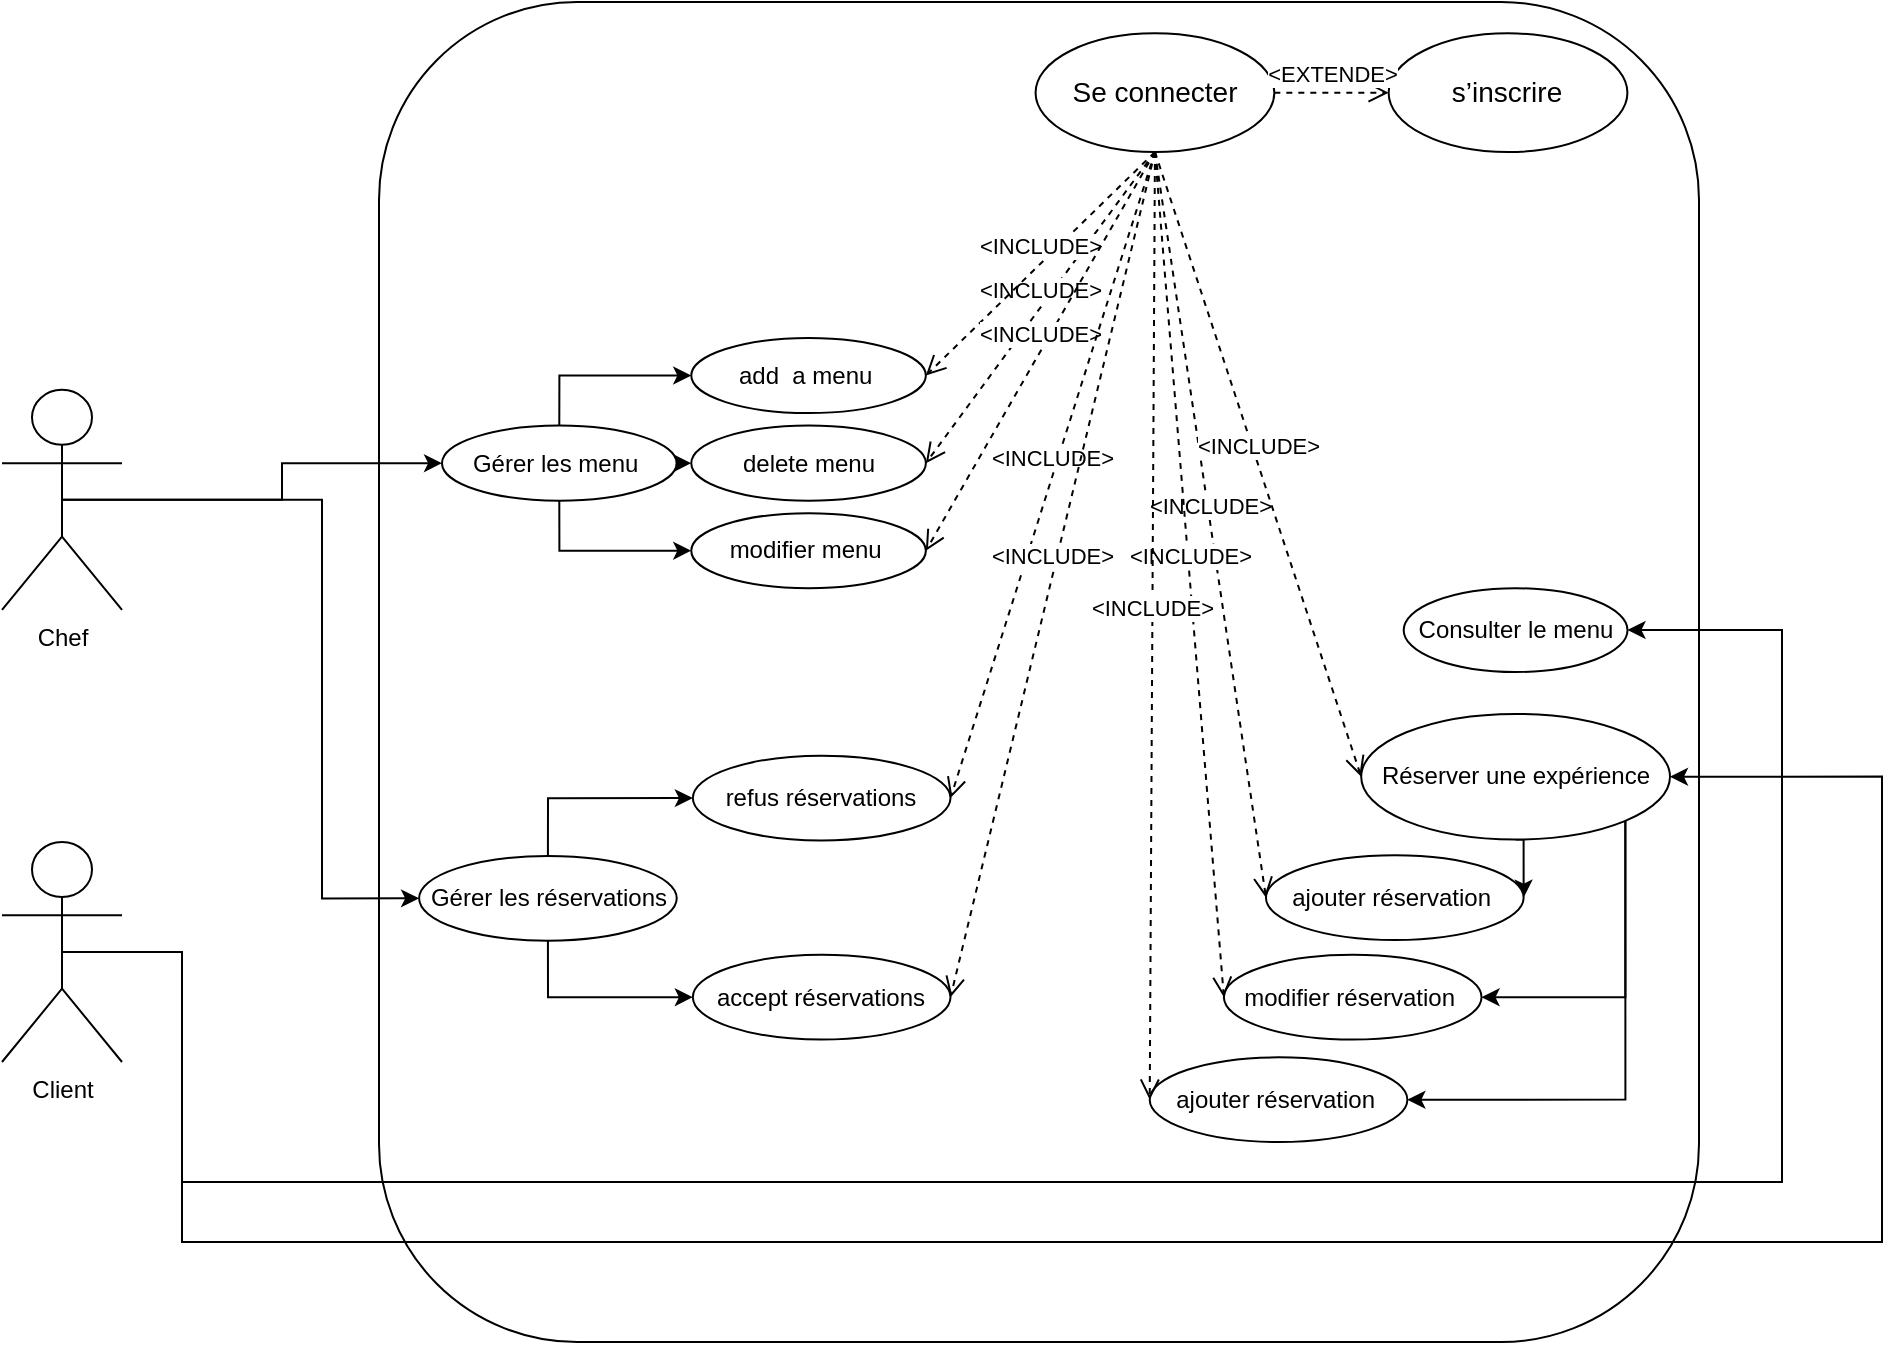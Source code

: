 <mxfile version="25.0.3">
  <diagram name="Cas d&#39;Utilisation - Site de Chef" id="0">
    <mxGraphModel dx="1313" dy="764" grid="1" gridSize="10" guides="1" tooltips="1" connect="1" arrows="1" fold="1" page="1" pageScale="1" pageWidth="827" pageHeight="1169" math="0" shadow="0">
      <root>
        <mxCell id="0" />
        <mxCell id="1" parent="0" />
        <mxCell id="n1BLr8j_k7cR6PfrQjGk-33" value="" style="group" parent="1" vertex="1" connectable="0">
          <mxGeometry x="428.5" y="110" width="671.5" height="670" as="geometry" />
        </mxCell>
        <mxCell id="n1BLr8j_k7cR6PfrQjGk-32" value="" style="rounded=1;whiteSpace=wrap;html=1;" parent="n1BLr8j_k7cR6PfrQjGk-33" vertex="1">
          <mxGeometry width="660" height="670" as="geometry" />
        </mxCell>
        <mxCell id="menu" value="Consulter le menu" style="ellipse;whiteSpace=wrap;html=1;" parent="n1BLr8j_k7cR6PfrQjGk-33" vertex="1">
          <mxGeometry x="512.344" y="293.125" width="111.91" height="41.875" as="geometry" />
        </mxCell>
        <mxCell id="YgtPfavstE1vIdAK9YmY-74" style="edgeStyle=orthogonalEdgeStyle;rounded=0;orthogonalLoop=1;jettySize=auto;html=1;exitX=0.5;exitY=1;exitDx=0;exitDy=0;entryX=1;entryY=0.5;entryDx=0;entryDy=0;" parent="n1BLr8j_k7cR6PfrQjGk-33" source="reserver" target="YgtPfavstE1vIdAK9YmY-25" edge="1">
          <mxGeometry relative="1" as="geometry" />
        </mxCell>
        <mxCell id="YgtPfavstE1vIdAK9YmY-75" style="edgeStyle=orthogonalEdgeStyle;rounded=0;orthogonalLoop=1;jettySize=auto;html=1;exitX=1;exitY=1;exitDx=0;exitDy=0;entryX=1;entryY=0.5;entryDx=0;entryDy=0;" parent="n1BLr8j_k7cR6PfrQjGk-33" source="reserver" target="YgtPfavstE1vIdAK9YmY-26" edge="1">
          <mxGeometry relative="1" as="geometry" />
        </mxCell>
        <mxCell id="YgtPfavstE1vIdAK9YmY-76" style="edgeStyle=orthogonalEdgeStyle;rounded=0;orthogonalLoop=1;jettySize=auto;html=1;exitX=1;exitY=1;exitDx=0;exitDy=0;entryX=1;entryY=0.5;entryDx=0;entryDy=0;" parent="n1BLr8j_k7cR6PfrQjGk-33" source="reserver" target="YgtPfavstE1vIdAK9YmY-59" edge="1">
          <mxGeometry relative="1" as="geometry" />
        </mxCell>
        <mxCell id="reserver" value="Réserver une expérience" style="ellipse;whiteSpace=wrap;html=1;" parent="n1BLr8j_k7cR6PfrQjGk-33" vertex="1">
          <mxGeometry x="491.097" y="355.938" width="154.405" height="62.812" as="geometry" />
        </mxCell>
        <mxCell id="n1BLr8j_k7cR6PfrQjGk-5" value="&lt;span style=&quot;font-family: &amp;quot;Nunito Sans&amp;quot;, sans-serif; font-size: 14px; text-align: left; background-color: rgb(255, 255, 255);&quot;&gt;Se connecter&lt;/span&gt;" style="ellipse;whiteSpace=wrap;html=1;" parent="n1BLr8j_k7cR6PfrQjGk-33" vertex="1">
          <mxGeometry x="328.288" y="15.681" width="119.378" height="59.316" as="geometry" />
        </mxCell>
        <mxCell id="n1BLr8j_k7cR6PfrQjGk-23" value="" style="group" parent="n1BLr8j_k7cR6PfrQjGk-33" vertex="1" connectable="0">
          <mxGeometry x="31.502" y="168.013" width="241.93" height="125.112" as="geometry" />
        </mxCell>
        <mxCell id="n1BLr8j_k7cR6PfrQjGk-25" style="edgeStyle=orthogonalEdgeStyle;rounded=0;orthogonalLoop=1;jettySize=auto;html=1;exitX=0.5;exitY=0;exitDx=0;exitDy=0;entryX=0;entryY=0.5;entryDx=0;entryDy=0;" parent="n1BLr8j_k7cR6PfrQjGk-23" source="n1BLr8j_k7cR6PfrQjGk-4" target="n1BLr8j_k7cR6PfrQjGk-7" edge="1">
          <mxGeometry relative="1" as="geometry" />
        </mxCell>
        <mxCell id="n1BLr8j_k7cR6PfrQjGk-26" style="edgeStyle=orthogonalEdgeStyle;rounded=0;orthogonalLoop=1;jettySize=auto;html=1;exitX=0.5;exitY=1;exitDx=0;exitDy=0;entryX=0;entryY=0.5;entryDx=0;entryDy=0;" parent="n1BLr8j_k7cR6PfrQjGk-23" source="n1BLr8j_k7cR6PfrQjGk-4" target="n1BLr8j_k7cR6PfrQjGk-8" edge="1">
          <mxGeometry relative="1" as="geometry" />
        </mxCell>
        <mxCell id="n1BLr8j_k7cR6PfrQjGk-27" style="edgeStyle=orthogonalEdgeStyle;rounded=0;orthogonalLoop=1;jettySize=auto;html=1;exitX=1;exitY=0.5;exitDx=0;exitDy=0;entryX=0;entryY=0.5;entryDx=0;entryDy=0;" parent="n1BLr8j_k7cR6PfrQjGk-23" source="n1BLr8j_k7cR6PfrQjGk-4" target="n1BLr8j_k7cR6PfrQjGk-9" edge="1">
          <mxGeometry relative="1" as="geometry" />
        </mxCell>
        <mxCell id="n1BLr8j_k7cR6PfrQjGk-4" value="Gérer les menu&amp;nbsp;" style="ellipse;whiteSpace=wrap;html=1;" parent="n1BLr8j_k7cR6PfrQjGk-23" vertex="1">
          <mxGeometry y="43.789" width="117.3" height="37.534" as="geometry" />
        </mxCell>
        <mxCell id="n1BLr8j_k7cR6PfrQjGk-7" value="add&amp;nbsp; a menu&amp;nbsp;" style="ellipse;whiteSpace=wrap;html=1;" parent="n1BLr8j_k7cR6PfrQjGk-23" vertex="1">
          <mxGeometry x="124.631" width="117.3" height="37.534" as="geometry" />
        </mxCell>
        <mxCell id="n1BLr8j_k7cR6PfrQjGk-8" value="modifier menu&amp;nbsp;" style="ellipse;whiteSpace=wrap;html=1;" parent="n1BLr8j_k7cR6PfrQjGk-23" vertex="1">
          <mxGeometry x="124.631" y="87.578" width="117.3" height="37.534" as="geometry" />
        </mxCell>
        <mxCell id="n1BLr8j_k7cR6PfrQjGk-9" value="delete menu" style="ellipse;whiteSpace=wrap;html=1;" parent="n1BLr8j_k7cR6PfrQjGk-23" vertex="1">
          <mxGeometry x="124.631" y="43.789" width="117.3" height="37.534" as="geometry" />
        </mxCell>
        <mxCell id="n1BLr8j_k7cR6PfrQjGk-24" value="" style="group" parent="n1BLr8j_k7cR6PfrQjGk-33" vertex="1" connectable="0">
          <mxGeometry x="20.045" y="376.875" width="265.704" height="141.893" as="geometry" />
        </mxCell>
        <mxCell id="n1BLr8j_k7cR6PfrQjGk-28" style="edgeStyle=orthogonalEdgeStyle;rounded=0;orthogonalLoop=1;jettySize=auto;html=1;exitX=0.5;exitY=0;exitDx=0;exitDy=0;entryX=0;entryY=0.5;entryDx=0;entryDy=0;" parent="n1BLr8j_k7cR6PfrQjGk-24" source="gerer" target="n1BLr8j_k7cR6PfrQjGk-16" edge="1">
          <mxGeometry relative="1" as="geometry" />
        </mxCell>
        <mxCell id="n1BLr8j_k7cR6PfrQjGk-29" style="edgeStyle=orthogonalEdgeStyle;rounded=0;orthogonalLoop=1;jettySize=auto;html=1;exitX=0.5;exitY=1;exitDx=0;exitDy=0;entryX=0;entryY=0.5;entryDx=0;entryDy=0;" parent="n1BLr8j_k7cR6PfrQjGk-24" source="gerer" target="n1BLr8j_k7cR6PfrQjGk-17" edge="1">
          <mxGeometry relative="1" as="geometry" />
        </mxCell>
        <mxCell id="gerer" value="Gérer les réservations" style="ellipse;whiteSpace=wrap;html=1;rotation=0;" parent="n1BLr8j_k7cR6PfrQjGk-24" vertex="1">
          <mxGeometry y="50.122" width="128.826" height="42.356" as="geometry" />
        </mxCell>
        <mxCell id="n1BLr8j_k7cR6PfrQjGk-16" value="refus réservations" style="ellipse;whiteSpace=wrap;html=1;rotation=0;" parent="n1BLr8j_k7cR6PfrQjGk-24" vertex="1">
          <mxGeometry x="136.878" width="128.826" height="42.356" as="geometry" />
        </mxCell>
        <mxCell id="n1BLr8j_k7cR6PfrQjGk-17" value="accept réservations" style="ellipse;whiteSpace=wrap;html=1;rotation=0;" parent="n1BLr8j_k7cR6PfrQjGk-24" vertex="1">
          <mxGeometry x="136.878" y="99.537" width="128.826" height="42.356" as="geometry" />
        </mxCell>
        <mxCell id="YgtPfavstE1vIdAK9YmY-2" value="&lt;span style=&quot;font-family: &amp;quot;Nunito Sans&amp;quot;, sans-serif; font-size: 14px; text-align: left; background-color: rgb(255, 255, 255);&quot;&gt;s’inscrire&lt;/span&gt;" style="ellipse;whiteSpace=wrap;html=1;" parent="n1BLr8j_k7cR6PfrQjGk-33" vertex="1">
          <mxGeometry x="504.828" y="15.681" width="119.378" height="59.316" as="geometry" />
        </mxCell>
        <mxCell id="YgtPfavstE1vIdAK9YmY-15" value="&amp;lt;INCLUDE&amp;gt;" style="html=1;verticalAlign=bottom;endArrow=open;dashed=1;endSize=8;curved=0;rounded=0;exitX=0.5;exitY=1;exitDx=0;exitDy=0;entryX=1;entryY=0.5;entryDx=0;entryDy=0;" parent="n1BLr8j_k7cR6PfrQjGk-33" source="n1BLr8j_k7cR6PfrQjGk-5" target="n1BLr8j_k7cR6PfrQjGk-9" edge="1">
          <mxGeometry relative="1" as="geometry">
            <mxPoint x="248.704" y="377.766" as="sourcePoint" />
            <mxPoint x="149.222" y="377.766" as="targetPoint" />
          </mxGeometry>
        </mxCell>
        <mxCell id="YgtPfavstE1vIdAK9YmY-10" value="&amp;lt;INCLUDE&amp;gt;" style="html=1;verticalAlign=bottom;endArrow=open;dashed=1;endSize=8;curved=0;rounded=0;exitX=0.5;exitY=1;exitDx=0;exitDy=0;entryX=1;entryY=0.5;entryDx=0;entryDy=0;" parent="n1BLr8j_k7cR6PfrQjGk-33" source="n1BLr8j_k7cR6PfrQjGk-5" target="n1BLr8j_k7cR6PfrQjGk-7" edge="1">
          <mxGeometry relative="1" as="geometry">
            <mxPoint x="248.704" y="377.766" as="sourcePoint" />
            <mxPoint x="328.289" y="192.447" as="targetPoint" />
          </mxGeometry>
        </mxCell>
        <mxCell id="YgtPfavstE1vIdAK9YmY-16" value="&amp;lt;INCLUDE&amp;gt;" style="html=1;verticalAlign=bottom;endArrow=open;dashed=1;endSize=8;curved=0;rounded=0;exitX=0.5;exitY=1;exitDx=0;exitDy=0;entryX=1;entryY=0.5;entryDx=0;entryDy=0;" parent="n1BLr8j_k7cR6PfrQjGk-33" source="n1BLr8j_k7cR6PfrQjGk-5" target="n1BLr8j_k7cR6PfrQjGk-8" edge="1">
          <mxGeometry relative="1" as="geometry">
            <mxPoint x="248.704" y="377.766" as="sourcePoint" />
            <mxPoint x="149.222" y="377.766" as="targetPoint" />
          </mxGeometry>
        </mxCell>
        <mxCell id="YgtPfavstE1vIdAK9YmY-18" value="&amp;lt;INCLUDE&amp;gt;" style="html=1;verticalAlign=bottom;endArrow=open;dashed=1;endSize=8;curved=0;rounded=0;exitX=0.5;exitY=1;exitDx=0;exitDy=0;entryX=1;entryY=0.5;entryDx=0;entryDy=0;" parent="n1BLr8j_k7cR6PfrQjGk-33" source="n1BLr8j_k7cR6PfrQjGk-5" target="n1BLr8j_k7cR6PfrQjGk-16" edge="1">
          <mxGeometry relative="1" as="geometry">
            <mxPoint x="250.56" y="303.594" as="sourcePoint" />
            <mxPoint x="170.381" y="303.594" as="targetPoint" />
          </mxGeometry>
        </mxCell>
        <mxCell id="YgtPfavstE1vIdAK9YmY-19" value="&amp;lt;INCLUDE&amp;gt;" style="html=1;verticalAlign=bottom;endArrow=open;dashed=1;endSize=8;curved=0;rounded=0;exitX=0.5;exitY=1;exitDx=0;exitDy=0;entryX=1;entryY=0.5;entryDx=0;entryDy=0;" parent="n1BLr8j_k7cR6PfrQjGk-33" source="n1BLr8j_k7cR6PfrQjGk-5" target="n1BLr8j_k7cR6PfrQjGk-17" edge="1">
          <mxGeometry relative="1" as="geometry">
            <mxPoint x="330.739" y="83.75" as="sourcePoint" />
            <mxPoint x="170.381" y="303.594" as="targetPoint" />
          </mxGeometry>
        </mxCell>
        <mxCell id="YgtPfavstE1vIdAK9YmY-20" value="&amp;lt;EXTENDE&amp;gt;" style="html=1;verticalAlign=bottom;endArrow=open;dashed=1;endSize=8;curved=0;rounded=0;exitX=1;exitY=0.5;exitDx=0;exitDy=0;entryX=0;entryY=0.5;entryDx=0;entryDy=0;" parent="n1BLr8j_k7cR6PfrQjGk-33" source="n1BLr8j_k7cR6PfrQjGk-5" target="YgtPfavstE1vIdAK9YmY-2" edge="1">
          <mxGeometry relative="1" as="geometry">
            <mxPoint x="382.354" y="314.062" as="sourcePoint" />
            <mxPoint x="302.175" y="314.062" as="targetPoint" />
          </mxGeometry>
        </mxCell>
        <mxCell id="YgtPfavstE1vIdAK9YmY-25" value="ajouter réservation&amp;nbsp;" style="ellipse;whiteSpace=wrap;html=1;rotation=0;" parent="n1BLr8j_k7cR6PfrQjGk-33" vertex="1">
          <mxGeometry x="443.492" y="426.643" width="128.826" height="42.356" as="geometry" />
        </mxCell>
        <mxCell id="YgtPfavstE1vIdAK9YmY-26" value="modifier réservation&amp;nbsp;" style="ellipse;whiteSpace=wrap;html=1;rotation=0;" parent="n1BLr8j_k7cR6PfrQjGk-33" vertex="1">
          <mxGeometry x="422.445" y="476.412" width="128.826" height="42.356" as="geometry" />
        </mxCell>
        <mxCell id="YgtPfavstE1vIdAK9YmY-59" value="ajouter réservation&amp;nbsp;" style="ellipse;whiteSpace=wrap;html=1;rotation=0;" parent="n1BLr8j_k7cR6PfrQjGk-33" vertex="1">
          <mxGeometry x="385.363" y="527.667" width="128.826" height="42.356" as="geometry" />
        </mxCell>
        <mxCell id="YgtPfavstE1vIdAK9YmY-60" value="&amp;lt;INCLUDE&amp;gt;" style="html=1;verticalAlign=bottom;endArrow=open;dashed=1;endSize=8;curved=0;rounded=0;exitX=0.5;exitY=1;exitDx=0;exitDy=0;entryX=0;entryY=0.5;entryDx=0;entryDy=0;" parent="n1BLr8j_k7cR6PfrQjGk-33" source="n1BLr8j_k7cR6PfrQjGk-5" target="YgtPfavstE1vIdAK9YmY-25" edge="1">
          <mxGeometry relative="1" as="geometry">
            <mxPoint x="382.354" y="314.062" as="sourcePoint" />
            <mxPoint x="302.175" y="314.062" as="targetPoint" />
          </mxGeometry>
        </mxCell>
        <mxCell id="YgtPfavstE1vIdAK9YmY-61" value="&amp;lt;INCLUDE&amp;gt;" style="html=1;verticalAlign=bottom;endArrow=open;dashed=1;endSize=8;curved=0;rounded=0;exitX=0.5;exitY=1;exitDx=0;exitDy=0;entryX=0;entryY=0.5;entryDx=0;entryDy=0;" parent="n1BLr8j_k7cR6PfrQjGk-33" source="n1BLr8j_k7cR6PfrQjGk-5" target="YgtPfavstE1vIdAK9YmY-26" edge="1">
          <mxGeometry relative="1" as="geometry">
            <mxPoint x="382.354" y="314.062" as="sourcePoint" />
            <mxPoint x="302.175" y="314.062" as="targetPoint" />
          </mxGeometry>
        </mxCell>
        <mxCell id="YgtPfavstE1vIdAK9YmY-62" value="&amp;lt;INCLUDE&amp;gt;" style="html=1;verticalAlign=bottom;endArrow=open;dashed=1;endSize=8;curved=0;rounded=0;exitX=0.5;exitY=1;exitDx=0;exitDy=0;entryX=0;entryY=0.5;entryDx=0;entryDy=0;" parent="n1BLr8j_k7cR6PfrQjGk-33" source="n1BLr8j_k7cR6PfrQjGk-5" target="YgtPfavstE1vIdAK9YmY-59" edge="1">
          <mxGeometry relative="1" as="geometry">
            <mxPoint x="382.354" y="314.062" as="sourcePoint" />
            <mxPoint x="302.175" y="314.062" as="targetPoint" />
          </mxGeometry>
        </mxCell>
        <mxCell id="YgtPfavstE1vIdAK9YmY-64" value="&amp;lt;INCLUDE&amp;gt;" style="html=1;verticalAlign=bottom;endArrow=open;dashed=1;endSize=8;curved=0;rounded=0;exitX=0.5;exitY=1;exitDx=0;exitDy=0;entryX=0;entryY=0.5;entryDx=0;entryDy=0;" parent="n1BLr8j_k7cR6PfrQjGk-33" source="n1BLr8j_k7cR6PfrQjGk-5" target="reserver" edge="1">
          <mxGeometry relative="1" as="geometry">
            <mxPoint x="382.354" y="314.062" as="sourcePoint" />
            <mxPoint x="302.175" y="314.062" as="targetPoint" />
          </mxGeometry>
        </mxCell>
        <mxCell id="YgtPfavstE1vIdAK9YmY-72" style="edgeStyle=orthogonalEdgeStyle;rounded=0;orthogonalLoop=1;jettySize=auto;html=1;exitX=0.5;exitY=0.5;exitDx=0;exitDy=0;exitPerimeter=0;" parent="1" source="client" target="menu" edge="1">
          <mxGeometry relative="1" as="geometry">
            <Array as="points">
              <mxPoint x="330" y="585" />
              <mxPoint x="330" y="700" />
              <mxPoint x="1130" y="700" />
              <mxPoint x="1130" y="424" />
            </Array>
          </mxGeometry>
        </mxCell>
        <mxCell id="YgtPfavstE1vIdAK9YmY-73" style="edgeStyle=orthogonalEdgeStyle;rounded=0;orthogonalLoop=1;jettySize=auto;html=1;exitX=0.5;exitY=0.5;exitDx=0;exitDy=0;exitPerimeter=0;entryX=1;entryY=0.5;entryDx=0;entryDy=0;" parent="1" source="client" target="reserver" edge="1">
          <mxGeometry relative="1" as="geometry">
            <Array as="points">
              <mxPoint x="330" y="585" />
              <mxPoint x="330" y="730" />
              <mxPoint x="1180" y="730" />
              <mxPoint x="1180" y="497" />
            </Array>
          </mxGeometry>
        </mxCell>
        <mxCell id="client" value="Client" style="shape=umlActor;verticalLabelPosition=bottom;verticalAlign=top;html=1;" parent="1" vertex="1">
          <mxGeometry x="240" y="530" width="60" height="110" as="geometry" />
        </mxCell>
        <mxCell id="YgtPfavstE1vIdAK9YmY-70" style="edgeStyle=orthogonalEdgeStyle;rounded=0;orthogonalLoop=1;jettySize=auto;html=1;exitX=0.5;exitY=0.5;exitDx=0;exitDy=0;exitPerimeter=0;entryX=0;entryY=0.5;entryDx=0;entryDy=0;" parent="1" source="chef" target="n1BLr8j_k7cR6PfrQjGk-4" edge="1">
          <mxGeometry relative="1" as="geometry" />
        </mxCell>
        <mxCell id="YgtPfavstE1vIdAK9YmY-71" style="edgeStyle=orthogonalEdgeStyle;rounded=0;orthogonalLoop=1;jettySize=auto;html=1;exitX=0.5;exitY=0.5;exitDx=0;exitDy=0;exitPerimeter=0;entryX=0;entryY=0.5;entryDx=0;entryDy=0;" parent="1" source="chef" target="gerer" edge="1">
          <mxGeometry relative="1" as="geometry">
            <Array as="points">
              <mxPoint x="400" y="359" />
              <mxPoint x="400" y="558" />
            </Array>
          </mxGeometry>
        </mxCell>
        <mxCell id="chef" value="Chef" style="shape=umlActor;verticalLabelPosition=bottom;verticalAlign=top;html=1;" parent="1" vertex="1">
          <mxGeometry x="240" y="303.93" width="60" height="110" as="geometry" />
        </mxCell>
      </root>
    </mxGraphModel>
  </diagram>
</mxfile>
